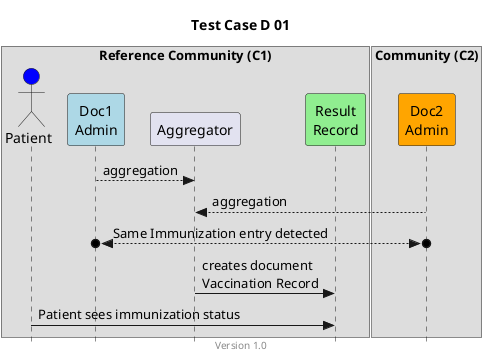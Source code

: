 @startuml
title Test Case D 01
footer Version 1.0
skinparam responseMessageBelowArrow true
skinparam style strictuml
scale max 800 width

box "Reference Community (C1)"
actor "Patient" as PAT #blue
participant "Doc1\nAdmin" as Doc1 #lightblue
participant Aggregator as AGG
participant "Result\nRecord" as RES #lightgreen
end box

box "Community (C2)"
participant "Doc2\nAdmin" as Doc2 #orange
end box

Doc1 --> AGG: aggregation
Doc2 --> AGG: aggregation

Doc1 o<-->o Doc2: Same Immunization entry detected

AGG -> RES: creates document\nVaccination Record 
PAT -> RES: Patient sees immunization status


@enduml
